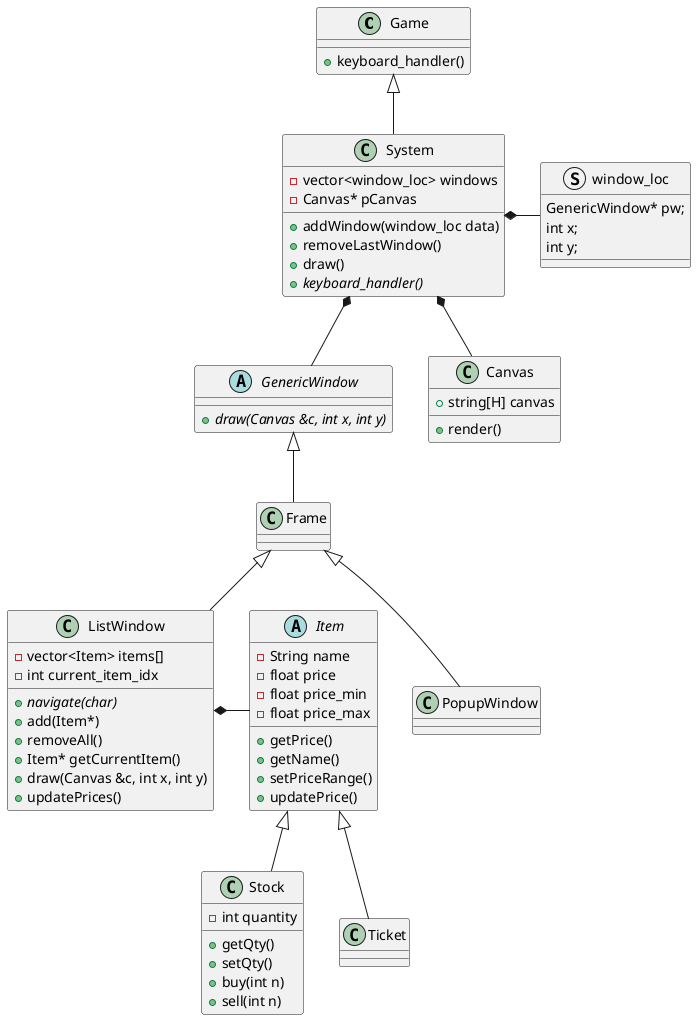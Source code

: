 @startuml
class Game
{
    + keyboard_handler()
}

Game <|-- System

class System
{
    - vector<window_loc> windows
    - Canvas* pCanvas
    + addWindow(window_loc data)
    + removeLastWindow()
    + draw()
    + {abstract} keyboard_handler()
}

struct window_loc
{
    GenericWindow* pw;
    int x;
    int y;
}

System *- window_loc


abstract GenericWindow
{
    + {abstract} draw(Canvas &c, int x, int y)
}

class Canvas
{
    + render()
    + string[H] canvas
}

System *-- Canvas
System *-- GenericWindow


class PopupWindow
class Frame
class ListWindow
{
    - vector<Item> items[]
    - int current_item_idx
    + {abstract} navigate(char)
    + add(Item*)
    + removeAll()
    + Item* getCurrentItem()
    + draw(Canvas &c, int x, int y) 
    + updatePrices()
}
Frame <|-- ListWindow
Frame <|-- PopupWindow
GenericWindow <|-- Frame

abstract Item
{
    - String name
    - float price
    - float price_min
    - float price_max
    + getPrice()
    + getName()
    + setPriceRange()
    + updatePrice()
}
class Stock
{
    - int quantity
    + getQty()
    + setQty()
    + buy(int n)
    + sell(int n)
}
class Ticket
{
    
}
Item <|-- Stock
Item <|-- Ticket

ListWindow *- Item
@enduml
